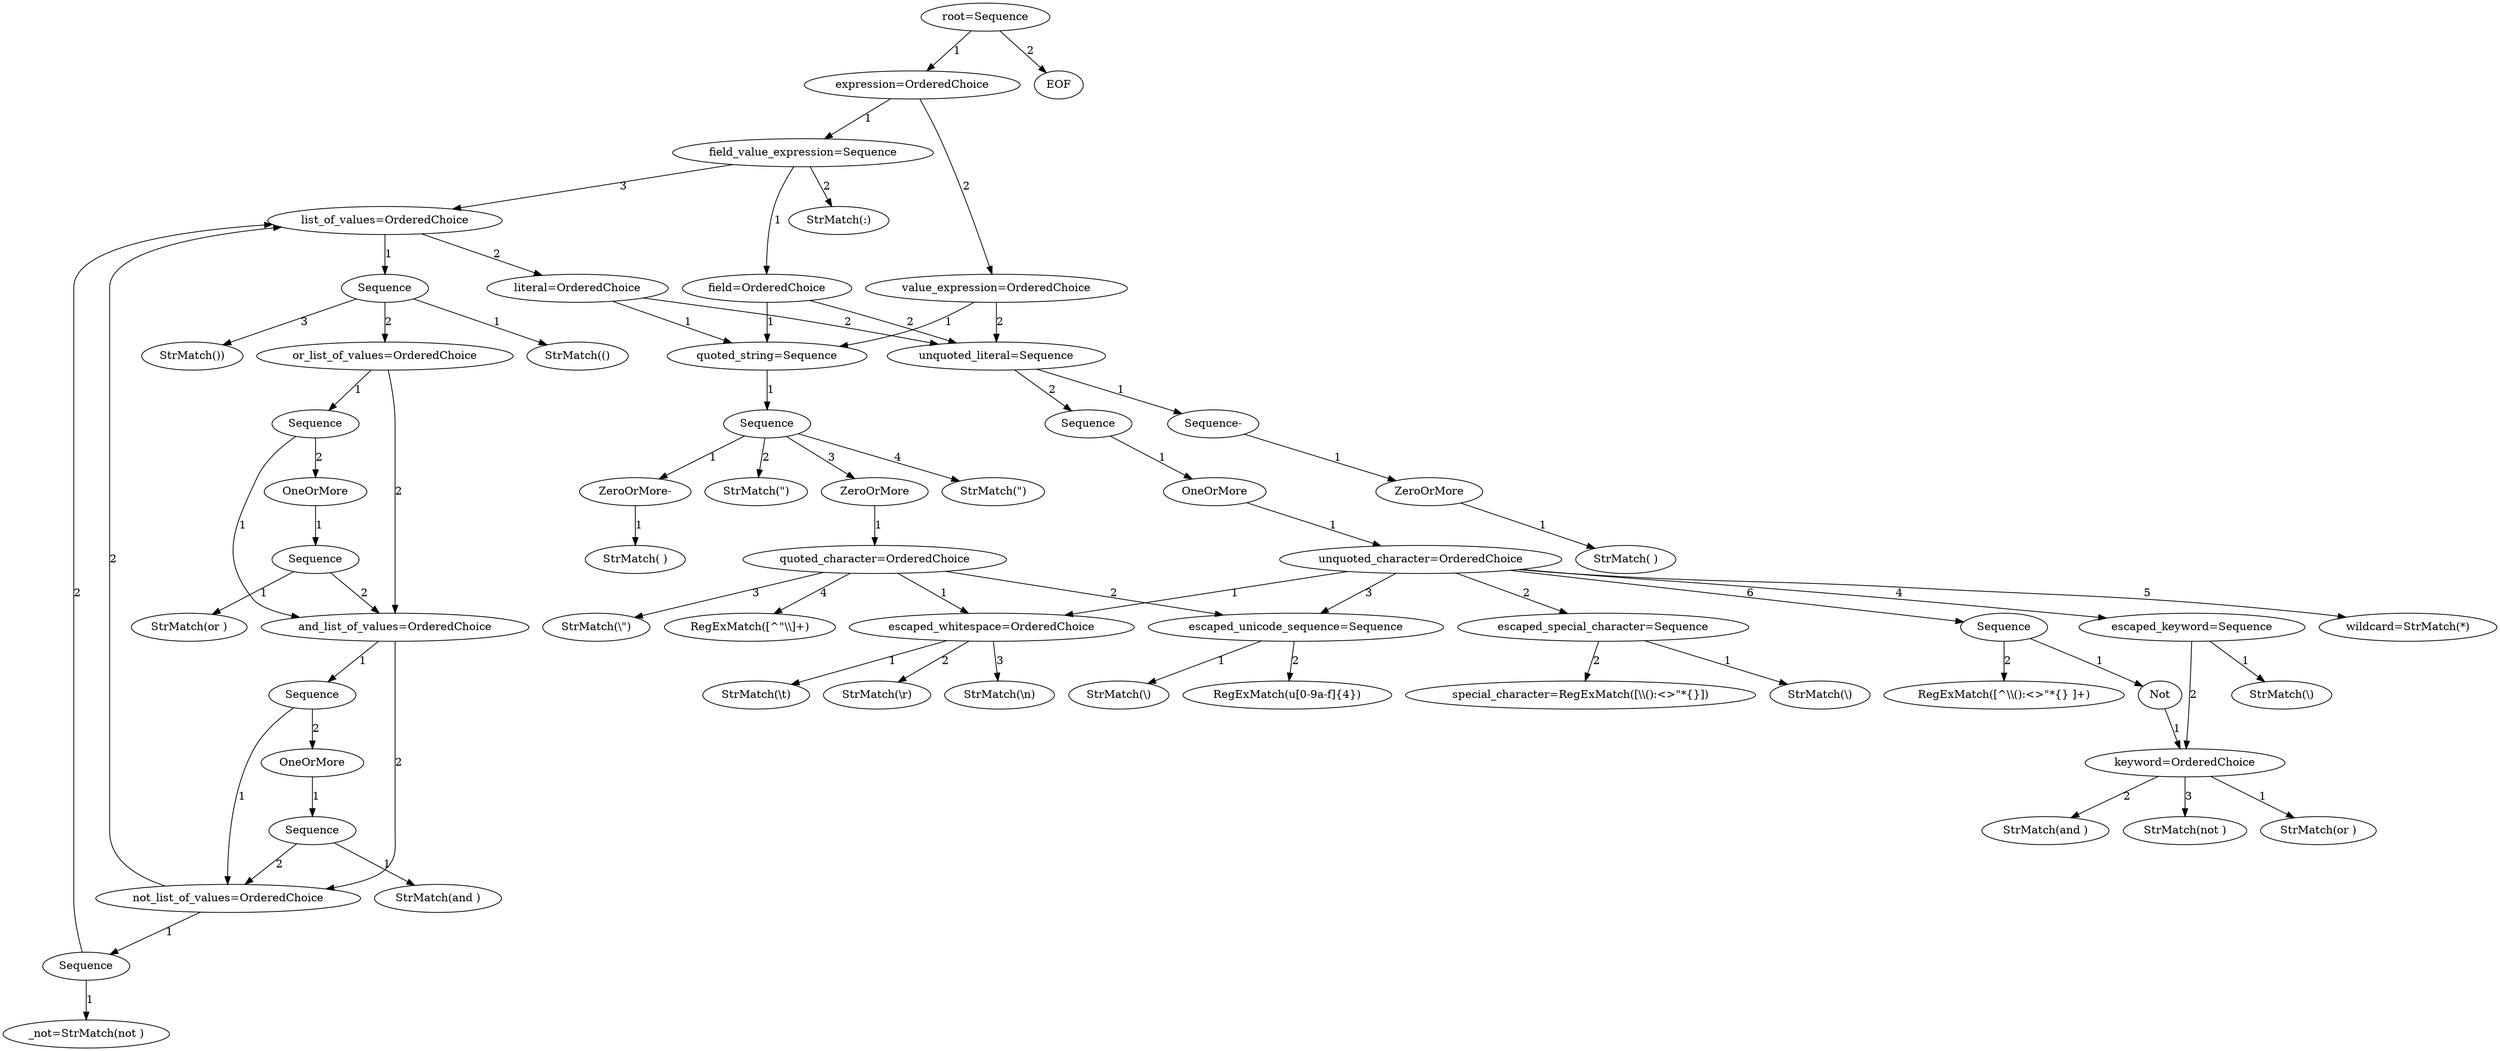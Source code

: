 digraph arpeggio_graph {
1885909188912 [label="root=Sequence"];
1885909188912->1885909189296 [label="1"]

1885909189296 [label="expression=OrderedChoice"];
1885909189296->1885909191360 [label="1"]

1885909191360 [label="field_value_expression=Sequence"];
1885909191360->1885909191504 [label="1"]

1885909191504 [label="field=OrderedChoice"];
1885909191504->1885909192080 [label="1"]

1885909192080 [label="quoted_string=Sequence"];
1885909192080->1885909192128 [label="1"]

1885909192128 [label="Sequence"];
1885909192128->1885909191840 [label="1"]

1885909191840 [label="ZeroOrMore-"];
1885909191840->1885909192224 [label="1"]

1885909192224 [label="StrMatch( )"];
1885909192128->1885909192272 [label="2"]

1885909192272 [label="StrMatch(\")"];
1885909192128->1885909192032 [label="3"]

1885909192032 [label="ZeroOrMore"];
1885909192032->1885909192464 [label="1"]

1885909192464 [label="quoted_character=OrderedChoice"];
1885909192464->1885909192656 [label="1"]

1885909192656 [label="escaped_whitespace=OrderedChoice"];
1885909192656->1885909254256 [label="1"]

1885909254256 [label="StrMatch(\\t)"];
1885909192656->1885909254304 [label="2"]

1885909254304 [label="StrMatch(\\r)"];
1885909192656->1885909254352 [label="3"]

1885909254352 [label="StrMatch(\\n)"];
1885909192464->1885909254400 [label="2"]

1885909254400 [label="escaped_unicode_sequence=Sequence"];
1885909254400->1885909254496 [label="1"]

1885909254496 [label="StrMatch(\\)"];
1885909254400->1885909254208 [label="2"]

1885909254208 [label="RegExMatch(u[0-9a-f]{4})"];
1885909192464->1885909192560 [label="3"]

1885909192560 [label="StrMatch(\\\")"];
1885909192464->1885909192416 [label="4"]

1885909192416 [label="RegExMatch([^\"\\\\]+)"];
1885909192128->1885909192320 [label="4"]

1885909192320 [label="StrMatch(\")"];
1885909191504->1885909254592 [label="2"]

1885909254592 [label="unquoted_literal=Sequence"];
1885909254592->1885909192368 [label="1"]

1885909192368 [label="Sequence-"];
1885909192368->1885909192176 [label="1"]

1885909192176 [label="ZeroOrMore"];
1885909192176->1885909254880 [label="1"]

1885909254880 [label="StrMatch( )"];
1885909254592->1885909192608 [label="2"]

1885909192608 [label="Sequence"];
1885909192608->1885909192512 [label="1"]

1885909192512 [label="OneOrMore"];
1885909192512->1885909255024 [label="1"]

1885909255024 [label="unquoted_character=OrderedChoice"];
1885909255024->1885909192656 [label="1"]

1885909255024->1885909255120 [label="2"]

1885909255120 [label="escaped_special_character=Sequence"];
1885909255120->1885909255216 [label="1"]

1885909255216 [label="StrMatch(\\)"];
1885909255120->1885909255360 [label="2"]

1885909255360 [label="special_character=RegExMatch([\\\\():<>\"*{}])"];
1885909255024->1885909254400 [label="3"]

1885909255024->1885909255168 [label="4"]

1885909255168 [label="escaped_keyword=Sequence"];
1885909255168->1885909255312 [label="1"]

1885909255312 [label="StrMatch(\\)"];
1885909255168->1885909255504 [label="2"]

1885909255504 [label="keyword=OrderedChoice"];
1885909255504->1885909255696 [label="1"]

1885909255696 [label="StrMatch(or )"];
1885909255504->1885909255408 [label="2"]

1885909255408 [label="StrMatch(and )"];
1885909255504->1885909255456 [label="3"]

1885909255456 [label="StrMatch(not )"];
1885909255024->1885909255264 [label="5"]

1885909255264 [label="wildcard=StrMatch(*)"];
1885909255024->1885909254928 [label="6"]

1885909254928 [label="Sequence"];
1885909254928->1885909254736 [label="1"]

1885909254736 [label="Not"];
1885909254736->1885909255504 [label="1"]

1885909254928->1885909254448 [label="2"]

1885909254448 [label="RegExMatch([^\\\\():<>\"*{} ]+)"];
1885909191360->1885909191552 [label="2"]

1885909191552 [label="StrMatch(:)"];
1885909191360->1885909191744 [label="3"]

1885909191744 [label="list_of_values=OrderedChoice"];
1885909191744->1885909254832 [label="1"]

1885909254832 [label="Sequence"];
1885909254832->1885909254688 [label="1"]

1885909254688 [label="StrMatch(()"];
1885909254832->1885909255840 [label="2"]

1885909255840 [label="or_list_of_values=OrderedChoice"];
1885909255840->1885909255936 [label="1"]

1885909255936 [label="Sequence"];
1885909255936->1885909255648 [label="1"]

1885909255648 [label="and_list_of_values=OrderedChoice"];
1885909255648->1885909256128 [label="1"]

1885909256128 [label="Sequence"];
1885909256128->1885909256368 [label="1"]

1885909256368 [label="not_list_of_values=OrderedChoice"];
1885909256368->1885909256512 [label="1"]

1885909256512 [label="Sequence"];
1885909256512->1885909256752 [label="1"]

1885909256752 [label="_not=StrMatch(not )"];
1885909256512->1885909191744 [label="2"]

1885909256368->1885909191744 [label="2"]

1885909256128->1885909255600 [label="2"]

1885909255600 [label="OneOrMore"];
1885909255600->1885909256272 [label="1"]

1885909256272 [label="Sequence"];
1885909256272->1885909256464 [label="1"]

1885909256464 [label="StrMatch(and )"];
1885909256272->1885909256368 [label="2"]

1885909255648->1885909256368 [label="2"]

1885909255936->1885909256080 [label="2"]

1885909256080 [label="OneOrMore"];
1885909256080->1885909255744 [label="1"]

1885909255744 [label="Sequence"];
1885909255744->1885909256176 [label="1"]

1885909256176 [label="StrMatch(or )"];
1885909255744->1885909255648 [label="2"]

1885909255840->1885909255648 [label="2"]

1885909254832->1885909254976 [label="3"]

1885909254976 [label="StrMatch())"];
1885909191744->1885909255888 [label="2"]

1885909255888 [label="literal=OrderedChoice"];
1885909255888->1885909192080 [label="1"]

1885909255888->1885909254592 [label="2"]

1885909189296->1885909191456 [label="2"]

1885909191456 [label="value_expression=OrderedChoice"];
1885909191456->1885909192080 [label="1"]

1885909191456->1885909254592 [label="2"]

1885909188912->1885909189200 [label="2"]

1885909189200 [label="EOF"];
}